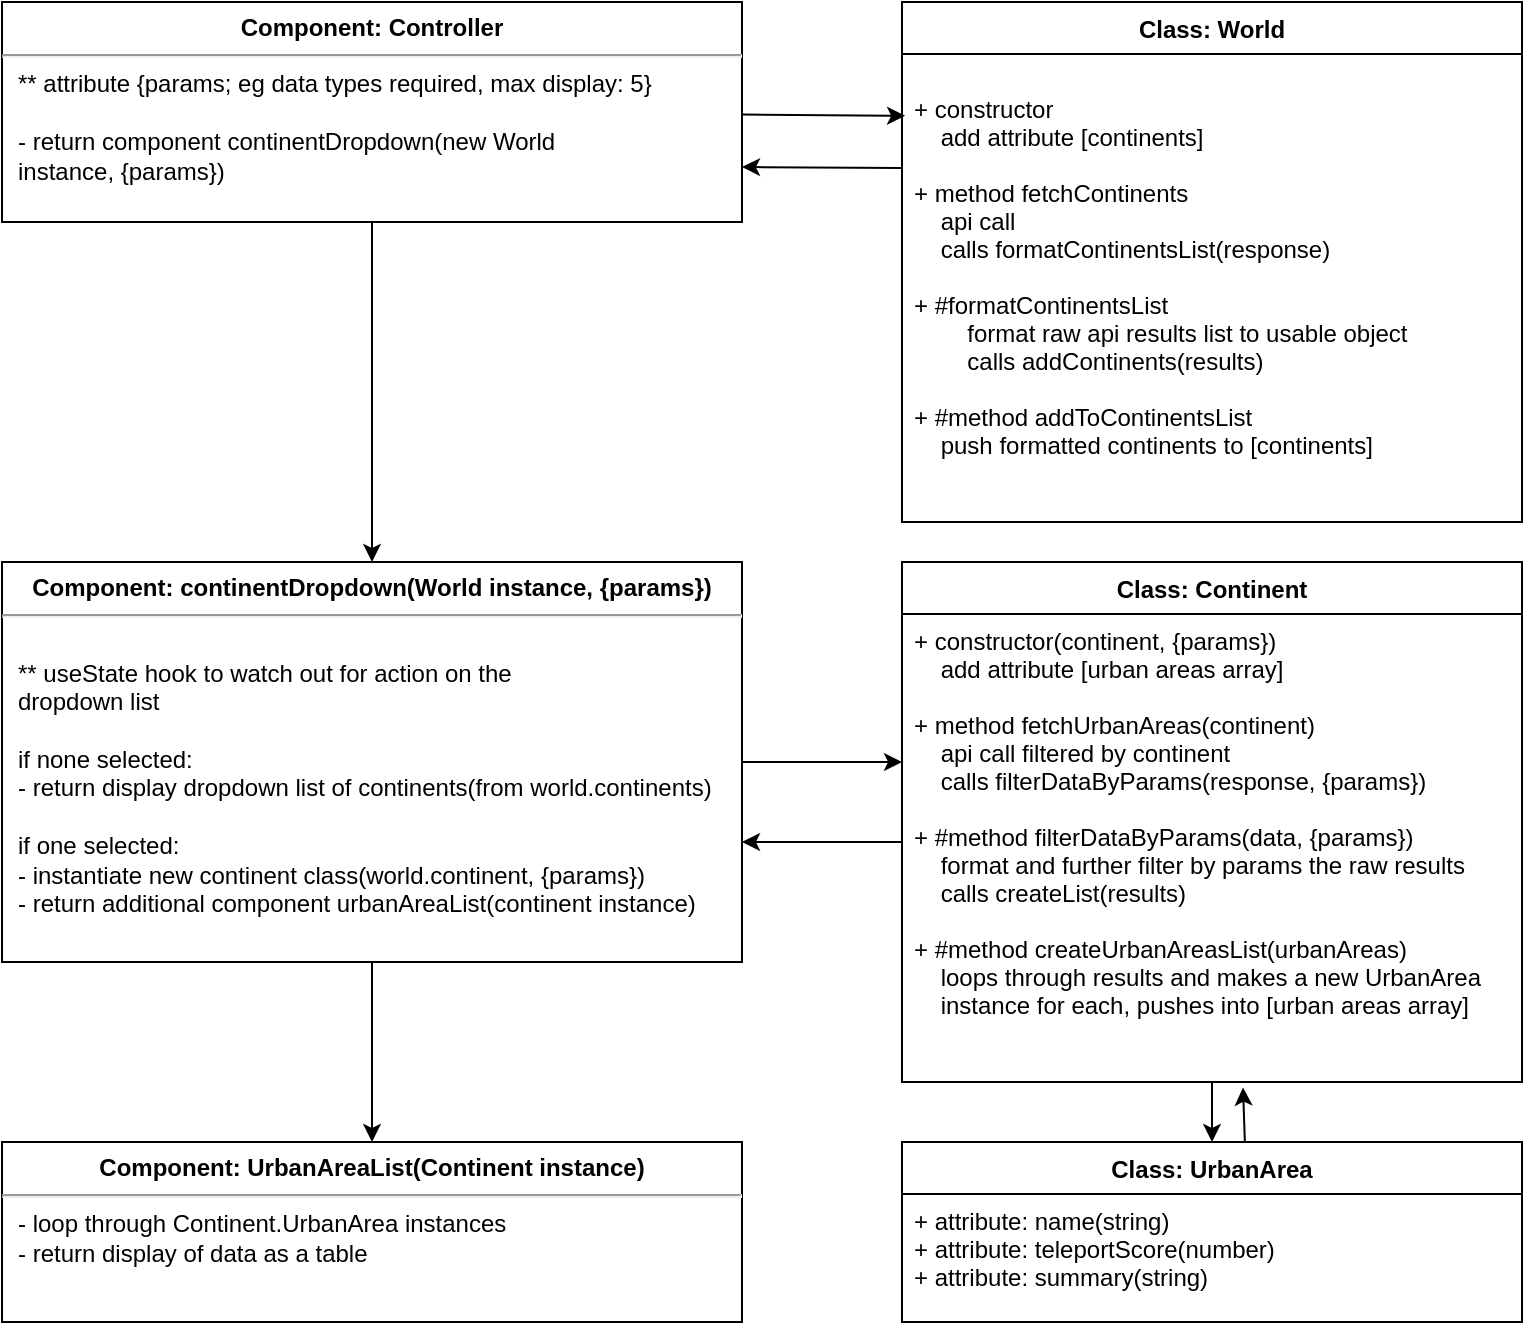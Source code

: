 <mxfile>
    <diagram id="ctwe0VVcjLdyP20-TScp" name="Page-1">
        <mxGraphModel dx="588" dy="381" grid="1" gridSize="10" guides="1" tooltips="1" connect="1" arrows="1" fold="1" page="1" pageScale="1" pageWidth="850" pageHeight="1100" math="0" shadow="0">
            <root>
                <mxCell id="0"/>
                <mxCell id="1" parent="0"/>
                <mxCell id="30" style="edgeStyle=none;html=1;entryX=0.5;entryY=0;entryDx=0;entryDy=0;" parent="1" source="2" target="14" edge="1">
                    <mxGeometry relative="1" as="geometry"/>
                </mxCell>
                <mxCell id="32" style="edgeStyle=none;html=1;entryX=0.005;entryY=0.132;entryDx=0;entryDy=0;entryPerimeter=0;" parent="1" source="2" target="21" edge="1">
                    <mxGeometry relative="1" as="geometry"/>
                </mxCell>
                <mxCell id="2" value="&lt;p style=&quot;margin:0px;margin-top:6px;text-align:center;&quot;&gt;&lt;b&gt;Component: Controller&lt;/b&gt;&lt;/p&gt;&lt;hr&gt;&lt;p style=&quot;margin:0px;margin-left:8px;&quot;&gt;** attribute {params; eg data types required, max display: 5}&lt;/p&gt;&lt;p style=&quot;margin:0px;margin-left:8px;&quot;&gt;&lt;br&gt;&lt;/p&gt;&lt;p style=&quot;margin:0px;margin-left:8px;&quot;&gt;&lt;span style=&quot;background-color: initial;&quot;&gt;- return component continentDropdown(new World&amp;nbsp;&lt;/span&gt;&lt;/p&gt;&lt;p style=&quot;margin:0px;margin-left:8px;&quot;&gt;&lt;span style=&quot;background-color: initial;&quot;&gt;instance, {params})&amp;nbsp;&lt;/span&gt;&lt;br&gt;&lt;/p&gt;" style="align=left;overflow=fill;html=1;dropTarget=0;" parent="1" vertex="1">
                    <mxGeometry x="20" y="20" width="370" height="110" as="geometry"/>
                </mxCell>
                <mxCell id="4" value="Class: Continent" style="swimlane;fontStyle=1;align=center;verticalAlign=top;childLayout=stackLayout;horizontal=1;startSize=26;horizontalStack=0;resizeParent=1;resizeParentMax=0;resizeLast=0;collapsible=1;marginBottom=0;" parent="1" vertex="1">
                    <mxGeometry x="470" y="300" width="310" height="260" as="geometry"/>
                </mxCell>
                <mxCell id="7" value="+ constructor(continent, {params})&#10;    add attribute [urban areas array]&#10;&#10;+ method fetchUrbanAreas(continent)&#10;    api call filtered by continent&#10;    calls filterDataByParams(response, {params})&#10;&#10;+ #method filterDataByParams(data, {params})&#10;    format and further filter by params the raw results&#10;    calls createList(results)&#10;&#10;+ #method createUrbanAreasList(urbanAreas)&#10;    loops through results and makes a new UrbanArea&#10;    instance for each, pushes into [urban areas array]" style="text;strokeColor=none;fillColor=none;align=left;verticalAlign=top;spacingLeft=4;spacingRight=4;overflow=hidden;rotatable=0;points=[[0,0.5],[1,0.5]];portConstraint=eastwest;" parent="4" vertex="1">
                    <mxGeometry y="26" width="310" height="234" as="geometry"/>
                </mxCell>
                <mxCell id="38" style="edgeStyle=none;html=1;entryX=0.55;entryY=1.012;entryDx=0;entryDy=0;entryPerimeter=0;exitX=0.553;exitY=-0.001;exitDx=0;exitDy=0;exitPerimeter=0;" parent="1" source="8" target="7" edge="1">
                    <mxGeometry relative="1" as="geometry"/>
                </mxCell>
                <mxCell id="8" value="Class: UrbanArea" style="swimlane;fontStyle=1;align=center;verticalAlign=top;childLayout=stackLayout;horizontal=1;startSize=26;horizontalStack=0;resizeParent=1;resizeParentMax=0;resizeLast=0;collapsible=1;marginBottom=0;" parent="1" vertex="1">
                    <mxGeometry x="470" y="590" width="310" height="90" as="geometry"/>
                </mxCell>
                <mxCell id="9" value="+ attribute: name(string)&#10;+ attribute: teleportScore(number)&#10;+ attribute: summary(string)&#10;" style="text;strokeColor=none;fillColor=none;align=left;verticalAlign=top;spacingLeft=4;spacingRight=4;overflow=hidden;rotatable=0;points=[[0,0.5],[1,0.5]];portConstraint=eastwest;" parent="8" vertex="1">
                    <mxGeometry y="26" width="310" height="64" as="geometry"/>
                </mxCell>
                <mxCell id="34" style="edgeStyle=none;html=1;" parent="1" source="14" edge="1">
                    <mxGeometry relative="1" as="geometry">
                        <mxPoint x="470" y="400" as="targetPoint"/>
                    </mxGeometry>
                </mxCell>
                <mxCell id="41" style="edgeStyle=none;html=1;entryX=0.5;entryY=0;entryDx=0;entryDy=0;" parent="1" source="14" target="40" edge="1">
                    <mxGeometry relative="1" as="geometry"/>
                </mxCell>
                <mxCell id="14" value="&lt;p style=&quot;margin:0px;margin-top:6px;text-align:center;&quot;&gt;&lt;b&gt;Component: continentDropdown(World instance, {params})&lt;/b&gt;&lt;/p&gt;&lt;hr&gt;&lt;p style=&quot;margin:0px;margin-left:8px;&quot;&gt;&lt;br&gt;&lt;/p&gt;&lt;p style=&quot;margin:0px;margin-left:8px;&quot;&gt;&lt;span style=&quot;background-color: initial;&quot;&gt;** useState hook to watch out for action on the&lt;/span&gt;&lt;/p&gt;&lt;p style=&quot;margin:0px;margin-left:8px;&quot;&gt;&lt;span style=&quot;background-color: initial;&quot;&gt;dropdown list&lt;/span&gt;&lt;/p&gt;&lt;p style=&quot;margin:0px;margin-left:8px;&quot;&gt;&lt;span style=&quot;background-color: initial;&quot;&gt;&lt;br&gt;&lt;/span&gt;&lt;/p&gt;&lt;p style=&quot;margin:0px;margin-left:8px;&quot;&gt;&lt;span style=&quot;background-color: initial;&quot;&gt;if none selected:&lt;/span&gt;&lt;/p&gt;&lt;p style=&quot;margin:0px;margin-left:8px;&quot;&gt;&lt;span style=&quot;background-color: initial;&quot;&gt;- return&amp;nbsp;&lt;/span&gt;&lt;span style=&quot;background-color: initial; border-color: var(--border-color);&quot;&gt;display dropdown list of continents(from world.continents)&lt;/span&gt;&lt;/p&gt;&lt;div&gt;&lt;span style=&quot;background-color: initial; border-color: var(--border-color);&quot;&gt;&lt;br&gt;&lt;/span&gt;&lt;/div&gt;&lt;p style=&quot;margin:0px;margin-left:8px;&quot;&gt;&lt;span style=&quot;background-color: initial;&quot;&gt;if one selected:&lt;/span&gt;&lt;/p&gt;&lt;p style=&quot;margin:0px;margin-left:8px;&quot;&gt;&lt;span style=&quot;background-color: initial;&quot;&gt;- instantiate new continent class(world.continent, {params})&lt;/span&gt;&lt;/p&gt;&lt;p style=&quot;margin:0px;margin-left:8px;&quot;&gt;&lt;span style=&quot;background-color: initial;&quot;&gt;- return additional component urbanAreaList(continent instance)&lt;/span&gt;&lt;br&gt;&lt;/p&gt;" style="align=left;overflow=fill;html=1;dropTarget=0;" parent="1" vertex="1">
                    <mxGeometry x="20" y="300" width="370" height="200" as="geometry"/>
                </mxCell>
                <mxCell id="20" value="Class: World" style="swimlane;fontStyle=1;align=center;verticalAlign=top;childLayout=stackLayout;horizontal=1;startSize=26;horizontalStack=0;resizeParent=1;resizeParentMax=0;resizeLast=0;collapsible=1;marginBottom=0;" parent="1" vertex="1">
                    <mxGeometry x="470" y="20" width="310" height="260" as="geometry">
                        <mxRectangle x="450" y="20" width="110" height="30" as="alternateBounds"/>
                    </mxGeometry>
                </mxCell>
                <mxCell id="21" value="&#10;+ constructor &#10;    add attribute [continents]&#10;&#10;+ method fetchContinents&#10;    api call&#10;    calls formatContinentsList(response)&#10;&#10;+ #formatContinentsList&#10;        format raw api results list to usable object&#10;        calls addContinents(results)&#10;&#10;+ #method addToContinentsList&#10;    push formatted continents to [continents]&#10;" style="text;strokeColor=none;fillColor=none;align=left;verticalAlign=top;spacingLeft=4;spacingRight=4;overflow=hidden;rotatable=0;points=[[0,0.5],[1,0.5]];portConstraint=eastwest;" parent="20" vertex="1">
                    <mxGeometry y="26" width="310" height="234" as="geometry"/>
                </mxCell>
                <mxCell id="33" style="edgeStyle=none;html=1;entryX=1;entryY=0.75;entryDx=0;entryDy=0;" parent="1" target="2" edge="1">
                    <mxGeometry relative="1" as="geometry">
                        <mxPoint x="470" y="103" as="sourcePoint"/>
                    </mxGeometry>
                </mxCell>
                <mxCell id="37" style="edgeStyle=none;html=1;entryX=0.5;entryY=0;entryDx=0;entryDy=0;" parent="1" source="7" target="8" edge="1">
                    <mxGeometry relative="1" as="geometry"/>
                </mxCell>
                <mxCell id="39" style="edgeStyle=none;html=1;" parent="1" edge="1">
                    <mxGeometry relative="1" as="geometry">
                        <mxPoint x="470" y="440" as="sourcePoint"/>
                        <mxPoint x="390" y="440" as="targetPoint"/>
                    </mxGeometry>
                </mxCell>
                <mxCell id="40" value="&lt;p style=&quot;margin:0px;margin-top:6px;text-align:center;&quot;&gt;&lt;b&gt;Component: UrbanAreaList(Continent instance)&lt;/b&gt;&lt;/p&gt;&lt;hr&gt;&lt;p style=&quot;margin:0px;margin-left:8px;&quot;&gt;- loop through Continent.UrbanArea instances&lt;/p&gt;&lt;p style=&quot;margin:0px;margin-left:8px;&quot;&gt;- return display of data as a table&lt;/p&gt;" style="align=left;overflow=fill;html=1;dropTarget=0;" parent="1" vertex="1">
                    <mxGeometry x="20" y="590" width="370" height="90" as="geometry"/>
                </mxCell>
            </root>
        </mxGraphModel>
    </diagram>
</mxfile>